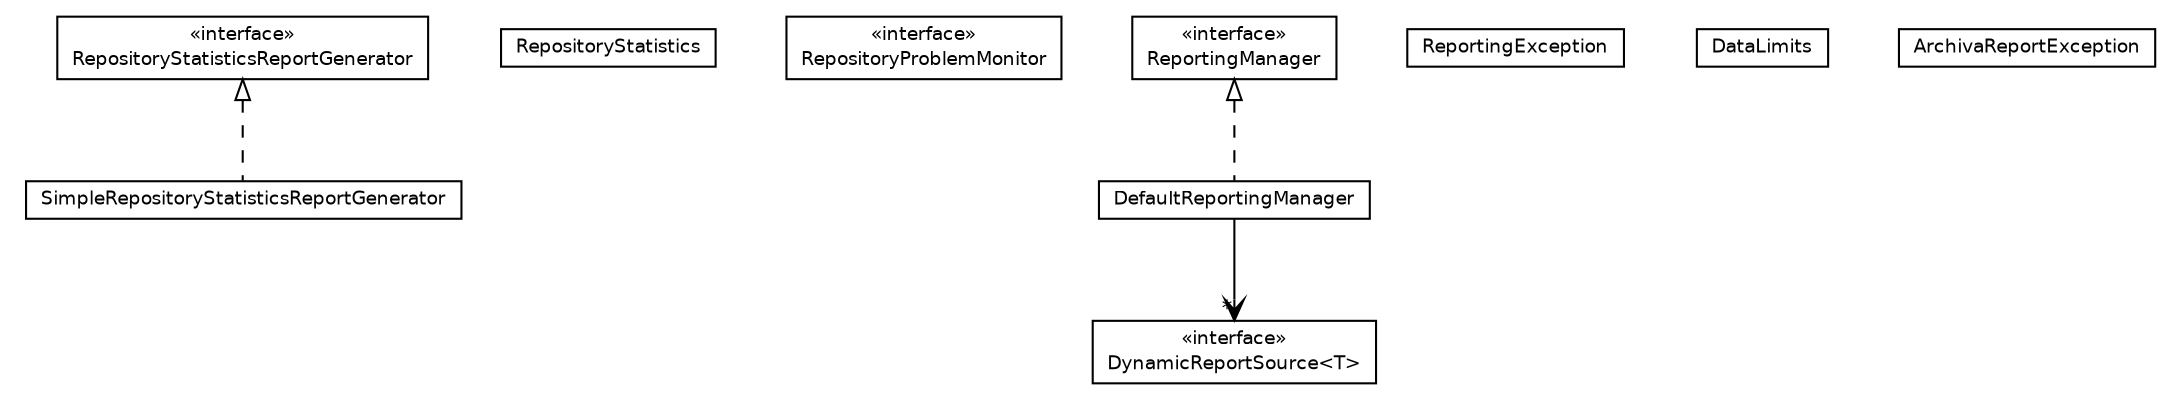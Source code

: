 #!/usr/local/bin/dot
#
# Class diagram 
# Generated by UmlGraph version 4.6 (http://www.spinellis.gr/sw/umlgraph)
#

digraph G {
	edge [fontname="Helvetica",fontsize=10,labelfontname="Helvetica",labelfontsize=10];
	node [fontname="Helvetica",fontsize=10,shape=plaintext];
	// org.apache.maven.archiva.reporting.SimpleRepositoryStatisticsReportGenerator
	c13748 [label=<<table border="0" cellborder="1" cellspacing="0" cellpadding="2" port="p" href="./SimpleRepositoryStatisticsReportGenerator.html">
		<tr><td><table border="0" cellspacing="0" cellpadding="1">
			<tr><td> SimpleRepositoryStatisticsReportGenerator </td></tr>
		</table></td></tr>
		</table>>, fontname="Helvetica", fontcolor="black", fontsize=9.0];
	// org.apache.maven.archiva.reporting.RepositoryStatisticsReportGenerator
	c13749 [label=<<table border="0" cellborder="1" cellspacing="0" cellpadding="2" port="p" href="./RepositoryStatisticsReportGenerator.html">
		<tr><td><table border="0" cellspacing="0" cellpadding="1">
			<tr><td> &laquo;interface&raquo; </td></tr>
			<tr><td> RepositoryStatisticsReportGenerator </td></tr>
		</table></td></tr>
		</table>>, fontname="Helvetica", fontcolor="black", fontsize=9.0];
	// org.apache.maven.archiva.reporting.RepositoryStatistics
	c13750 [label=<<table border="0" cellborder="1" cellspacing="0" cellpadding="2" port="p" href="./RepositoryStatistics.html">
		<tr><td><table border="0" cellspacing="0" cellpadding="1">
			<tr><td> RepositoryStatistics </td></tr>
		</table></td></tr>
		</table>>, fontname="Helvetica", fontcolor="black", fontsize=9.0];
	// org.apache.maven.archiva.reporting.RepositoryProblemMonitor
	c13751 [label=<<table border="0" cellborder="1" cellspacing="0" cellpadding="2" port="p" href="./RepositoryProblemMonitor.html">
		<tr><td><table border="0" cellspacing="0" cellpadding="1">
			<tr><td> &laquo;interface&raquo; </td></tr>
			<tr><td> RepositoryProblemMonitor </td></tr>
		</table></td></tr>
		</table>>, fontname="Helvetica", fontcolor="black", fontsize=9.0];
	// org.apache.maven.archiva.reporting.ReportingManager
	c13752 [label=<<table border="0" cellborder="1" cellspacing="0" cellpadding="2" port="p" href="./ReportingManager.html">
		<tr><td><table border="0" cellspacing="0" cellpadding="1">
			<tr><td> &laquo;interface&raquo; </td></tr>
			<tr><td> ReportingManager </td></tr>
		</table></td></tr>
		</table>>, fontname="Helvetica", fontcolor="black", fontsize=9.0];
	// org.apache.maven.archiva.reporting.ReportingException
	c13753 [label=<<table border="0" cellborder="1" cellspacing="0" cellpadding="2" port="p" href="./ReportingException.html">
		<tr><td><table border="0" cellspacing="0" cellpadding="1">
			<tr><td> ReportingException </td></tr>
		</table></td></tr>
		</table>>, fontname="Helvetica", fontcolor="black", fontsize=9.0];
	// org.apache.maven.archiva.reporting.DynamicReportSource<T>
	c13754 [label=<<table border="0" cellborder="1" cellspacing="0" cellpadding="2" port="p" href="./DynamicReportSource.html">
		<tr><td><table border="0" cellspacing="0" cellpadding="1">
			<tr><td> &laquo;interface&raquo; </td></tr>
			<tr><td> DynamicReportSource&lt;T&gt; </td></tr>
		</table></td></tr>
		</table>>, fontname="Helvetica", fontcolor="black", fontsize=9.0];
	// org.apache.maven.archiva.reporting.DefaultReportingManager
	c13755 [label=<<table border="0" cellborder="1" cellspacing="0" cellpadding="2" port="p" href="./DefaultReportingManager.html">
		<tr><td><table border="0" cellspacing="0" cellpadding="1">
			<tr><td> DefaultReportingManager </td></tr>
		</table></td></tr>
		</table>>, fontname="Helvetica", fontcolor="black", fontsize=9.0];
	// org.apache.maven.archiva.reporting.DataLimits
	c13756 [label=<<table border="0" cellborder="1" cellspacing="0" cellpadding="2" port="p" href="./DataLimits.html">
		<tr><td><table border="0" cellspacing="0" cellpadding="1">
			<tr><td> DataLimits </td></tr>
		</table></td></tr>
		</table>>, fontname="Helvetica", fontcolor="black", fontsize=9.0];
	// org.apache.maven.archiva.reporting.ArchivaReportException
	c13757 [label=<<table border="0" cellborder="1" cellspacing="0" cellpadding="2" port="p" href="./ArchivaReportException.html">
		<tr><td><table border="0" cellspacing="0" cellpadding="1">
			<tr><td> ArchivaReportException </td></tr>
		</table></td></tr>
		</table>>, fontname="Helvetica", fontcolor="black", fontsize=9.0];
	//org.apache.maven.archiva.reporting.SimpleRepositoryStatisticsReportGenerator implements org.apache.maven.archiva.reporting.RepositoryStatisticsReportGenerator
	c13749:p -> c13748:p [dir=back,arrowtail=empty,style=dashed];
	//org.apache.maven.archiva.reporting.DefaultReportingManager implements org.apache.maven.archiva.reporting.ReportingManager
	c13752:p -> c13755:p [dir=back,arrowtail=empty,style=dashed];
	// org.apache.maven.archiva.reporting.DefaultReportingManager NAVASSOC org.apache.maven.archiva.reporting.DynamicReportSource<T>
	c13755:p -> c13754:p [taillabel="", label="", headlabel="*", fontname="Helvetica", fontcolor="black", fontsize=10.0, color="black", arrowhead=open];
}


